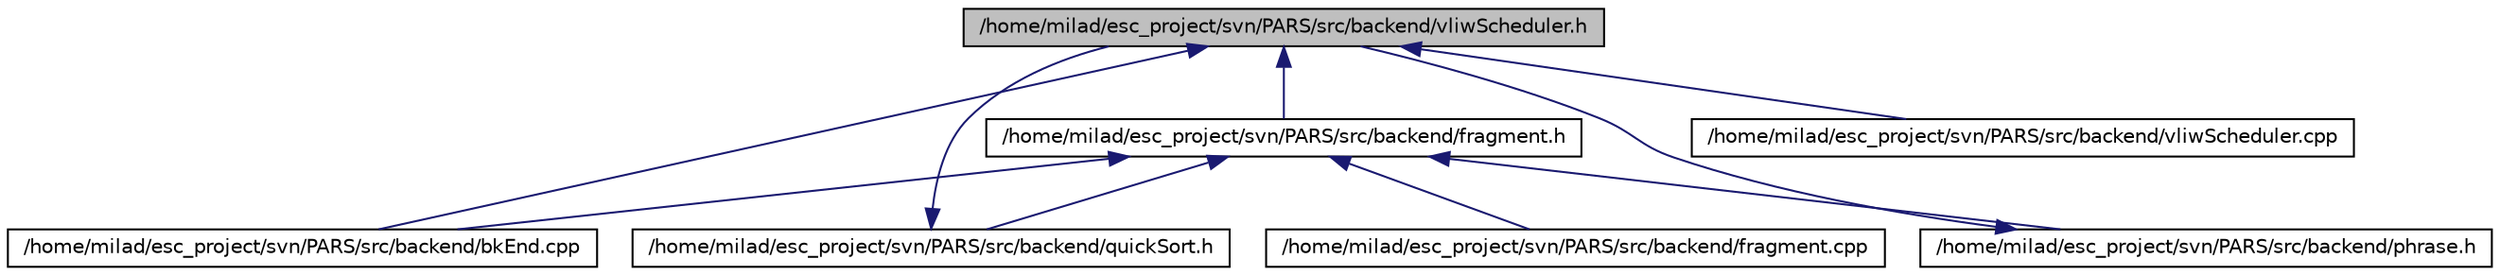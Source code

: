 digraph G
{
  edge [fontname="Helvetica",fontsize="10",labelfontname="Helvetica",labelfontsize="10"];
  node [fontname="Helvetica",fontsize="10",shape=record];
  Node1 [label="/home/milad/esc_project/svn/PARS/src/backend/vliwScheduler.h",height=0.2,width=0.4,color="black", fillcolor="grey75", style="filled" fontcolor="black"];
  Node1 -> Node2 [dir=back,color="midnightblue",fontsize="10",style="solid"];
  Node2 [label="/home/milad/esc_project/svn/PARS/src/backend/bkEnd.cpp",height=0.2,width=0.4,color="black", fillcolor="white", style="filled",URL="$bkEnd_8cpp.html"];
  Node1 -> Node3 [dir=back,color="midnightblue",fontsize="10",style="solid"];
  Node3 [label="/home/milad/esc_project/svn/PARS/src/backend/fragment.h",height=0.2,width=0.4,color="black", fillcolor="white", style="filled",URL="$fragment_8h.html"];
  Node3 -> Node4 [dir=back,color="midnightblue",fontsize="10",style="solid"];
  Node4 [label="/home/milad/esc_project/svn/PARS/src/backend/quickSort.h",height=0.2,width=0.4,color="black", fillcolor="white", style="filled",URL="$backend_2quickSort_8h.html"];
  Node4 -> Node1 [dir=back,color="midnightblue",fontsize="10",style="solid"];
  Node3 -> Node5 [dir=back,color="midnightblue",fontsize="10",style="solid"];
  Node5 [label="/home/milad/esc_project/svn/PARS/src/backend/phrase.h",height=0.2,width=0.4,color="black", fillcolor="white", style="filled",URL="$backend_2phrase_8h.html"];
  Node5 -> Node1 [dir=back,color="midnightblue",fontsize="10",style="solid"];
  Node3 -> Node2 [dir=back,color="midnightblue",fontsize="10",style="solid"];
  Node3 -> Node6 [dir=back,color="midnightblue",fontsize="10",style="solid"];
  Node6 [label="/home/milad/esc_project/svn/PARS/src/backend/fragment.cpp",height=0.2,width=0.4,color="black", fillcolor="white", style="filled",URL="$fragment_8cpp.html"];
  Node1 -> Node7 [dir=back,color="midnightblue",fontsize="10",style="solid"];
  Node7 [label="/home/milad/esc_project/svn/PARS/src/backend/vliwScheduler.cpp",height=0.2,width=0.4,color="black", fillcolor="white", style="filled",URL="$vliwScheduler_8cpp.html"];
}
